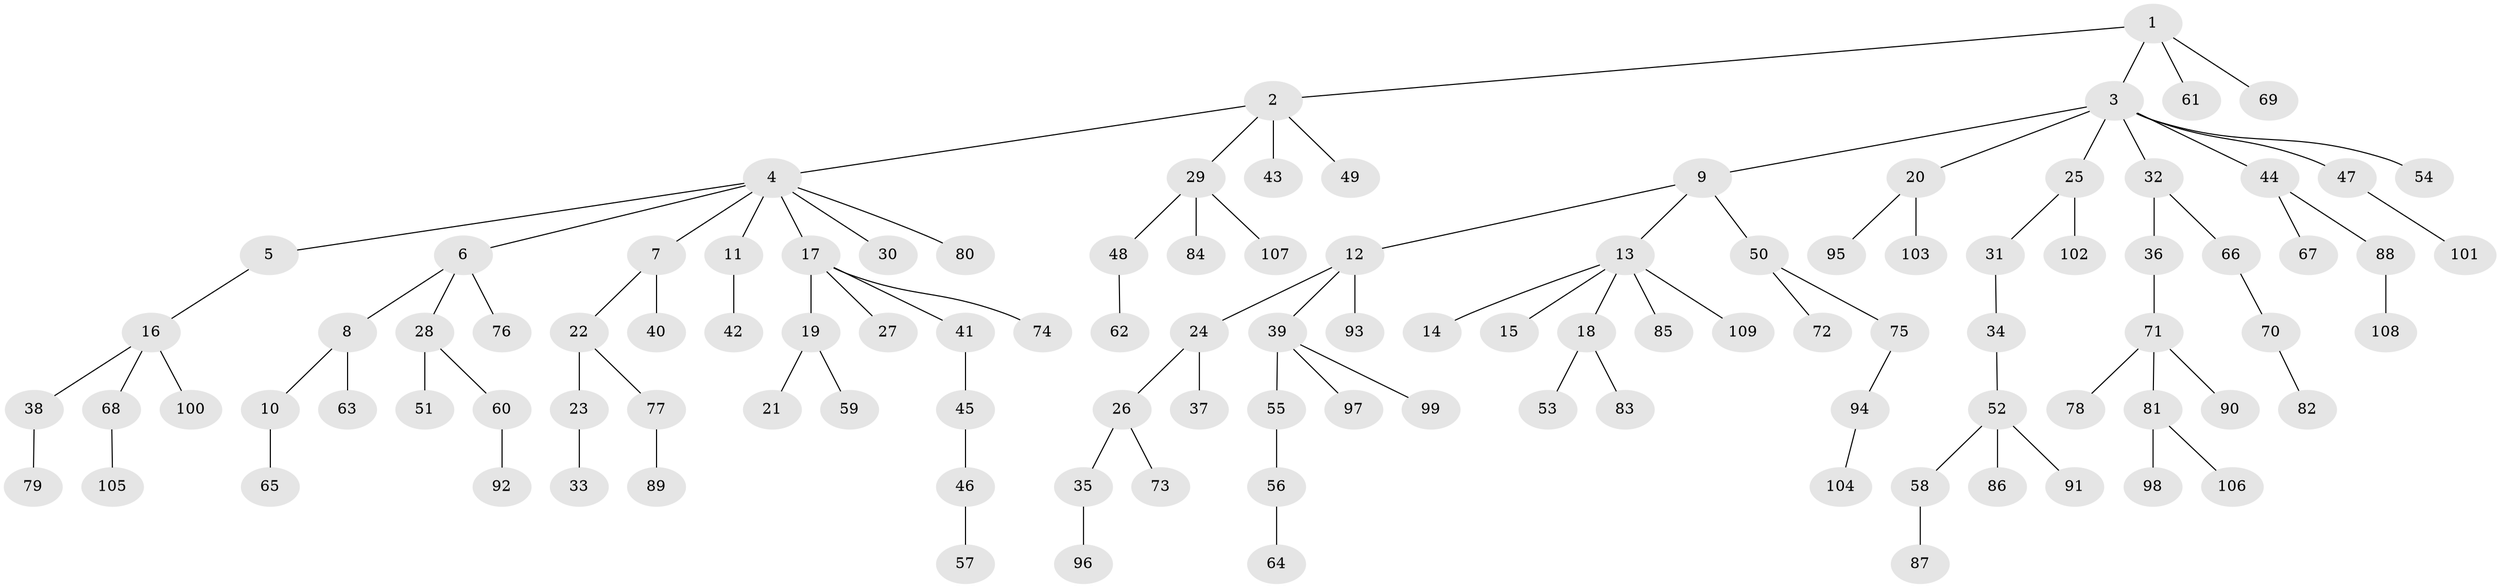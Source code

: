 // Generated by graph-tools (version 1.1) at 2025/02/03/09/25 03:02:21]
// undirected, 109 vertices, 108 edges
graph export_dot {
graph [start="1"]
  node [color=gray90,style=filled];
  1;
  2;
  3;
  4;
  5;
  6;
  7;
  8;
  9;
  10;
  11;
  12;
  13;
  14;
  15;
  16;
  17;
  18;
  19;
  20;
  21;
  22;
  23;
  24;
  25;
  26;
  27;
  28;
  29;
  30;
  31;
  32;
  33;
  34;
  35;
  36;
  37;
  38;
  39;
  40;
  41;
  42;
  43;
  44;
  45;
  46;
  47;
  48;
  49;
  50;
  51;
  52;
  53;
  54;
  55;
  56;
  57;
  58;
  59;
  60;
  61;
  62;
  63;
  64;
  65;
  66;
  67;
  68;
  69;
  70;
  71;
  72;
  73;
  74;
  75;
  76;
  77;
  78;
  79;
  80;
  81;
  82;
  83;
  84;
  85;
  86;
  87;
  88;
  89;
  90;
  91;
  92;
  93;
  94;
  95;
  96;
  97;
  98;
  99;
  100;
  101;
  102;
  103;
  104;
  105;
  106;
  107;
  108;
  109;
  1 -- 2;
  1 -- 3;
  1 -- 61;
  1 -- 69;
  2 -- 4;
  2 -- 29;
  2 -- 43;
  2 -- 49;
  3 -- 9;
  3 -- 20;
  3 -- 25;
  3 -- 32;
  3 -- 44;
  3 -- 47;
  3 -- 54;
  4 -- 5;
  4 -- 6;
  4 -- 7;
  4 -- 11;
  4 -- 17;
  4 -- 30;
  4 -- 80;
  5 -- 16;
  6 -- 8;
  6 -- 28;
  6 -- 76;
  7 -- 22;
  7 -- 40;
  8 -- 10;
  8 -- 63;
  9 -- 12;
  9 -- 13;
  9 -- 50;
  10 -- 65;
  11 -- 42;
  12 -- 24;
  12 -- 39;
  12 -- 93;
  13 -- 14;
  13 -- 15;
  13 -- 18;
  13 -- 85;
  13 -- 109;
  16 -- 38;
  16 -- 68;
  16 -- 100;
  17 -- 19;
  17 -- 27;
  17 -- 41;
  17 -- 74;
  18 -- 53;
  18 -- 83;
  19 -- 21;
  19 -- 59;
  20 -- 95;
  20 -- 103;
  22 -- 23;
  22 -- 77;
  23 -- 33;
  24 -- 26;
  24 -- 37;
  25 -- 31;
  25 -- 102;
  26 -- 35;
  26 -- 73;
  28 -- 51;
  28 -- 60;
  29 -- 48;
  29 -- 84;
  29 -- 107;
  31 -- 34;
  32 -- 36;
  32 -- 66;
  34 -- 52;
  35 -- 96;
  36 -- 71;
  38 -- 79;
  39 -- 55;
  39 -- 97;
  39 -- 99;
  41 -- 45;
  44 -- 67;
  44 -- 88;
  45 -- 46;
  46 -- 57;
  47 -- 101;
  48 -- 62;
  50 -- 72;
  50 -- 75;
  52 -- 58;
  52 -- 86;
  52 -- 91;
  55 -- 56;
  56 -- 64;
  58 -- 87;
  60 -- 92;
  66 -- 70;
  68 -- 105;
  70 -- 82;
  71 -- 78;
  71 -- 81;
  71 -- 90;
  75 -- 94;
  77 -- 89;
  81 -- 98;
  81 -- 106;
  88 -- 108;
  94 -- 104;
}
